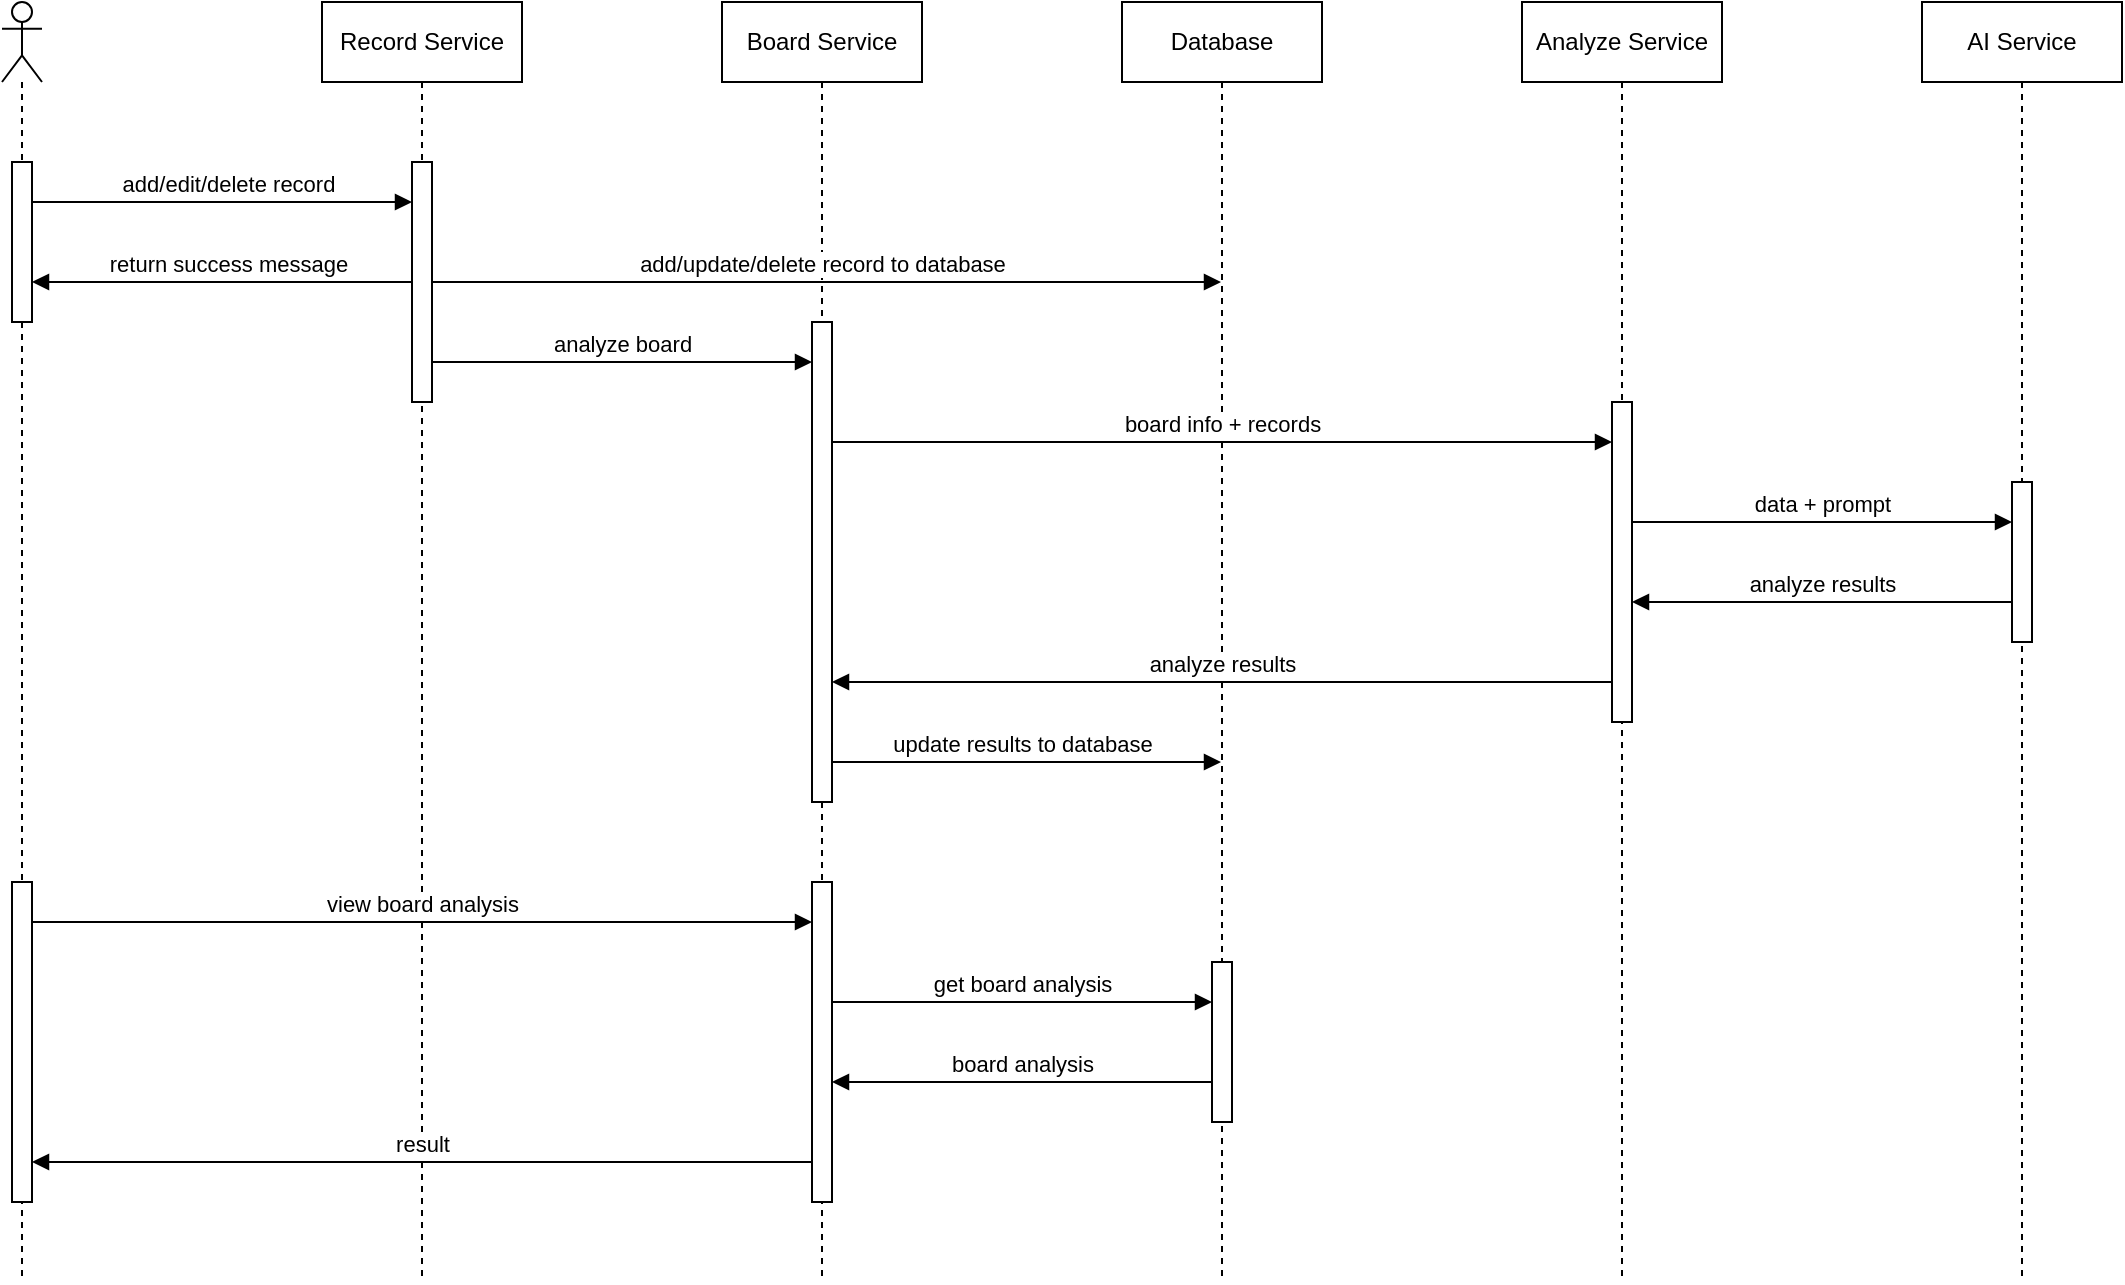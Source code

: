 <mxfile version="22.1.2" type="device">
  <diagram name="Page-1" id="9DwOfjiXW1wqvWT8-CYs">
    <mxGraphModel dx="1050" dy="621" grid="1" gridSize="10" guides="1" tooltips="1" connect="1" arrows="1" fold="1" page="1" pageScale="1" pageWidth="850" pageHeight="1100" math="0" shadow="0">
      <root>
        <mxCell id="0" />
        <mxCell id="1" parent="0" />
        <mxCell id="Io2IuBfDq80KIiAVthfn-10" value="" style="shape=umlLifeline;perimeter=lifelinePerimeter;whiteSpace=wrap;html=1;container=1;dropTarget=0;collapsible=0;recursiveResize=0;outlineConnect=0;portConstraint=eastwest;newEdgeStyle={&quot;curved&quot;:0,&quot;rounded&quot;:0};participant=umlActor;" parent="1" vertex="1">
          <mxGeometry x="250" y="140" width="20" height="640" as="geometry" />
        </mxCell>
        <mxCell id="Io2IuBfDq80KIiAVthfn-39" value="" style="html=1;points=[[0,0,0,0,5],[0,1,0,0,-5],[1,0,0,0,5],[1,1,0,0,-5]];perimeter=orthogonalPerimeter;outlineConnect=0;targetShapes=umlLifeline;portConstraint=eastwest;newEdgeStyle={&quot;curved&quot;:0,&quot;rounded&quot;:0};" parent="Io2IuBfDq80KIiAVthfn-10" vertex="1">
          <mxGeometry x="5" y="80" width="10" height="80" as="geometry" />
        </mxCell>
        <mxCell id="Io2IuBfDq80KIiAVthfn-40" value="" style="html=1;points=[[0,0,0,0,5],[0,1,0,0,-5],[1,0,0,0,5],[1,1,0,0,-5]];perimeter=orthogonalPerimeter;outlineConnect=0;targetShapes=umlLifeline;portConstraint=eastwest;newEdgeStyle={&quot;curved&quot;:0,&quot;rounded&quot;:0};" parent="Io2IuBfDq80KIiAVthfn-10" vertex="1">
          <mxGeometry x="5" y="440" width="10" height="160" as="geometry" />
        </mxCell>
        <mxCell id="Io2IuBfDq80KIiAVthfn-11" value="Record Service" style="shape=umlLifeline;perimeter=lifelinePerimeter;whiteSpace=wrap;html=1;container=1;dropTarget=0;collapsible=0;recursiveResize=0;outlineConnect=0;portConstraint=eastwest;newEdgeStyle={&quot;curved&quot;:0,&quot;rounded&quot;:0};" parent="1" vertex="1">
          <mxGeometry x="410" y="140" width="100" height="640" as="geometry" />
        </mxCell>
        <mxCell id="Io2IuBfDq80KIiAVthfn-14" value="" style="html=1;points=[[0,0,0,0,5],[0,1,0,0,-5],[1,0,0,0,5],[1,1,0,0,-5]];perimeter=orthogonalPerimeter;outlineConnect=0;targetShapes=umlLifeline;portConstraint=eastwest;newEdgeStyle={&quot;curved&quot;:0,&quot;rounded&quot;:0};" parent="Io2IuBfDq80KIiAVthfn-11" vertex="1">
          <mxGeometry x="45" y="80" width="10" height="120" as="geometry" />
        </mxCell>
        <mxCell id="Io2IuBfDq80KIiAVthfn-12" value="Board Service" style="shape=umlLifeline;perimeter=lifelinePerimeter;whiteSpace=wrap;html=1;container=1;dropTarget=0;collapsible=0;recursiveResize=0;outlineConnect=0;portConstraint=eastwest;newEdgeStyle={&quot;curved&quot;:0,&quot;rounded&quot;:0};" parent="1" vertex="1">
          <mxGeometry x="610" y="140" width="100" height="640" as="geometry" />
        </mxCell>
        <mxCell id="Io2IuBfDq80KIiAVthfn-16" value="" style="html=1;points=[[0,0,0,0,5],[0,1,0,0,-5],[1,0,0,0,5],[1,1,0,0,-5]];perimeter=orthogonalPerimeter;outlineConnect=0;targetShapes=umlLifeline;portConstraint=eastwest;newEdgeStyle={&quot;curved&quot;:0,&quot;rounded&quot;:0};" parent="Io2IuBfDq80KIiAVthfn-12" vertex="1">
          <mxGeometry x="45" y="160" width="10" height="240" as="geometry" />
        </mxCell>
        <mxCell id="Io2IuBfDq80KIiAVthfn-41" value="" style="html=1;points=[[0,0,0,0,5],[0,1,0,0,-5],[1,0,0,0,5],[1,1,0,0,-5]];perimeter=orthogonalPerimeter;outlineConnect=0;targetShapes=umlLifeline;portConstraint=eastwest;newEdgeStyle={&quot;curved&quot;:0,&quot;rounded&quot;:0};" parent="Io2IuBfDq80KIiAVthfn-12" vertex="1">
          <mxGeometry x="45" y="440" width="10" height="160" as="geometry" />
        </mxCell>
        <mxCell id="Io2IuBfDq80KIiAVthfn-13" value="add/edit/delete record" style="html=1;verticalAlign=bottom;endArrow=block;curved=0;rounded=0;" parent="1" source="Io2IuBfDq80KIiAVthfn-39" target="Io2IuBfDq80KIiAVthfn-14" edge="1">
          <mxGeometry x="0.034" width="80" relative="1" as="geometry">
            <mxPoint x="299.667" y="240" as="sourcePoint" />
            <mxPoint x="455" y="240" as="targetPoint" />
            <Array as="points">
              <mxPoint x="370" y="240" />
            </Array>
            <mxPoint as="offset" />
          </mxGeometry>
        </mxCell>
        <mxCell id="Io2IuBfDq80KIiAVthfn-15" value="return success message" style="html=1;verticalAlign=bottom;endArrow=block;curved=0;rounded=0;" parent="1" target="Io2IuBfDq80KIiAVthfn-39" edge="1">
          <mxGeometry x="-0.034" width="80" relative="1" as="geometry">
            <mxPoint x="455" y="280" as="sourcePoint" />
            <mxPoint x="299.667" y="280" as="targetPoint" />
            <mxPoint as="offset" />
          </mxGeometry>
        </mxCell>
        <mxCell id="Io2IuBfDq80KIiAVthfn-17" value="analyze board" style="html=1;verticalAlign=bottom;endArrow=block;curved=0;rounded=0;" parent="1" source="Io2IuBfDq80KIiAVthfn-14" target="Io2IuBfDq80KIiAVthfn-16" edge="1">
          <mxGeometry width="80" relative="1" as="geometry">
            <mxPoint x="530" y="300" as="sourcePoint" />
            <mxPoint x="610" y="300" as="targetPoint" />
            <Array as="points">
              <mxPoint x="570" y="320" />
            </Array>
            <mxPoint as="offset" />
          </mxGeometry>
        </mxCell>
        <mxCell id="Io2IuBfDq80KIiAVthfn-18" value="Database" style="shape=umlLifeline;perimeter=lifelinePerimeter;whiteSpace=wrap;html=1;container=1;dropTarget=0;collapsible=0;recursiveResize=0;outlineConnect=0;portConstraint=eastwest;newEdgeStyle={&quot;curved&quot;:0,&quot;rounded&quot;:0};" parent="1" vertex="1">
          <mxGeometry x="810" y="140" width="100" height="640" as="geometry" />
        </mxCell>
        <mxCell id="Io2IuBfDq80KIiAVthfn-43" value="" style="html=1;points=[[0,0,0,0,5],[0,1,0,0,-5],[1,0,0,0,5],[1,1,0,0,-5]];perimeter=orthogonalPerimeter;outlineConnect=0;targetShapes=umlLifeline;portConstraint=eastwest;newEdgeStyle={&quot;curved&quot;:0,&quot;rounded&quot;:0};" parent="Io2IuBfDq80KIiAVthfn-18" vertex="1">
          <mxGeometry x="45" y="480" width="10" height="80" as="geometry" />
        </mxCell>
        <mxCell id="Io2IuBfDq80KIiAVthfn-20" value="add/update/delete record to database" style="html=1;verticalAlign=bottom;endArrow=block;curved=0;rounded=0;" parent="1" source="Io2IuBfDq80KIiAVthfn-14" target="Io2IuBfDq80KIiAVthfn-18" edge="1">
          <mxGeometry x="-0.011" width="80" relative="1" as="geometry">
            <mxPoint x="470" y="240" as="sourcePoint" />
            <mxPoint x="864.5" y="240" as="targetPoint" />
            <mxPoint as="offset" />
          </mxGeometry>
        </mxCell>
        <mxCell id="Io2IuBfDq80KIiAVthfn-27" value="Analyze Service" style="shape=umlLifeline;perimeter=lifelinePerimeter;whiteSpace=wrap;html=1;container=1;dropTarget=0;collapsible=0;recursiveResize=0;outlineConnect=0;portConstraint=eastwest;newEdgeStyle={&quot;curved&quot;:0,&quot;rounded&quot;:0};" parent="1" vertex="1">
          <mxGeometry x="1010" y="140" width="100" height="640" as="geometry" />
        </mxCell>
        <mxCell id="Io2IuBfDq80KIiAVthfn-30" value="" style="html=1;points=[[0,0,0,0,5],[0,1,0,0,-5],[1,0,0,0,5],[1,1,0,0,-5]];perimeter=orthogonalPerimeter;outlineConnect=0;targetShapes=umlLifeline;portConstraint=eastwest;newEdgeStyle={&quot;curved&quot;:0,&quot;rounded&quot;:0};" parent="Io2IuBfDq80KIiAVthfn-27" vertex="1">
          <mxGeometry x="45" y="200" width="10" height="160" as="geometry" />
        </mxCell>
        <mxCell id="Io2IuBfDq80KIiAVthfn-31" value="board info + records" style="html=1;verticalAlign=bottom;endArrow=block;curved=0;rounded=0;" parent="1" source="Io2IuBfDq80KIiAVthfn-16" target="Io2IuBfDq80KIiAVthfn-30" edge="1">
          <mxGeometry width="80" relative="1" as="geometry">
            <mxPoint x="665" y="360.0" as="sourcePoint" />
            <mxPoint x="1055" y="360.0" as="targetPoint" />
            <Array as="points">
              <mxPoint x="825" y="360" />
            </Array>
            <mxPoint as="offset" />
          </mxGeometry>
        </mxCell>
        <mxCell id="Io2IuBfDq80KIiAVthfn-32" value="analyze results" style="html=1;verticalAlign=bottom;endArrow=block;curved=0;rounded=0;" parent="1" source="Io2IuBfDq80KIiAVthfn-30" target="Io2IuBfDq80KIiAVthfn-16" edge="1">
          <mxGeometry width="80" relative="1" as="geometry">
            <mxPoint x="1055" y="480" as="sourcePoint" />
            <mxPoint x="665" y="480" as="targetPoint" />
            <Array as="points">
              <mxPoint x="900" y="480" />
            </Array>
            <mxPoint as="offset" />
          </mxGeometry>
        </mxCell>
        <mxCell id="Io2IuBfDq80KIiAVthfn-33" value="update results to database" style="html=1;verticalAlign=bottom;endArrow=block;curved=0;rounded=0;" parent="1" edge="1">
          <mxGeometry x="-0.023" width="80" relative="1" as="geometry">
            <mxPoint x="665" y="520" as="sourcePoint" />
            <mxPoint x="859.5" y="520" as="targetPoint" />
            <mxPoint as="offset" />
          </mxGeometry>
        </mxCell>
        <mxCell id="Io2IuBfDq80KIiAVthfn-34" value="AI Service" style="shape=umlLifeline;perimeter=lifelinePerimeter;whiteSpace=wrap;html=1;container=1;dropTarget=0;collapsible=0;recursiveResize=0;outlineConnect=0;portConstraint=eastwest;newEdgeStyle={&quot;curved&quot;:0,&quot;rounded&quot;:0};" parent="1" vertex="1">
          <mxGeometry x="1210" y="140" width="100" height="640" as="geometry" />
        </mxCell>
        <mxCell id="Io2IuBfDq80KIiAVthfn-35" value="" style="html=1;points=[[0,0,0,0,5],[0,1,0,0,-5],[1,0,0,0,5],[1,1,0,0,-5]];perimeter=orthogonalPerimeter;outlineConnect=0;targetShapes=umlLifeline;portConstraint=eastwest;newEdgeStyle={&quot;curved&quot;:0,&quot;rounded&quot;:0};" parent="Io2IuBfDq80KIiAVthfn-34" vertex="1">
          <mxGeometry x="45" y="240" width="10" height="80" as="geometry" />
        </mxCell>
        <mxCell id="Io2IuBfDq80KIiAVthfn-37" value="data + prompt" style="html=1;verticalAlign=bottom;endArrow=block;curved=0;rounded=0;" parent="1" edge="1">
          <mxGeometry width="80" relative="1" as="geometry">
            <mxPoint x="1065" y="400" as="sourcePoint" />
            <mxPoint x="1255" y="400" as="targetPoint" />
            <mxPoint as="offset" />
            <Array as="points">
              <mxPoint x="1190" y="400" />
            </Array>
          </mxGeometry>
        </mxCell>
        <mxCell id="Io2IuBfDq80KIiAVthfn-38" value="analyze results" style="html=1;verticalAlign=bottom;endArrow=block;curved=0;rounded=0;" parent="1" edge="1">
          <mxGeometry width="80" relative="1" as="geometry">
            <mxPoint x="1255" y="440" as="sourcePoint" />
            <mxPoint x="1065" y="440" as="targetPoint" />
            <Array as="points" />
            <mxPoint as="offset" />
          </mxGeometry>
        </mxCell>
        <mxCell id="Io2IuBfDq80KIiAVthfn-42" value="view board analysis" style="html=1;verticalAlign=bottom;endArrow=block;curved=0;rounded=0;" parent="1" source="Io2IuBfDq80KIiAVthfn-40" edge="1">
          <mxGeometry width="80" relative="1" as="geometry">
            <mxPoint x="305.0" y="600" as="sourcePoint" />
            <mxPoint x="655" y="600" as="targetPoint" />
            <mxPoint as="offset" />
          </mxGeometry>
        </mxCell>
        <mxCell id="Io2IuBfDq80KIiAVthfn-44" value="get board analysis" style="html=1;verticalAlign=bottom;endArrow=block;curved=0;rounded=0;" parent="1" edge="1">
          <mxGeometry width="80" relative="1" as="geometry">
            <mxPoint x="665" y="640" as="sourcePoint" />
            <mxPoint x="855" y="640" as="targetPoint" />
            <mxPoint as="offset" />
          </mxGeometry>
        </mxCell>
        <mxCell id="Io2IuBfDq80KIiAVthfn-45" value="board analysis" style="html=1;verticalAlign=bottom;endArrow=block;curved=0;rounded=0;" parent="1" edge="1">
          <mxGeometry width="80" relative="1" as="geometry">
            <mxPoint x="855" y="680" as="sourcePoint" />
            <mxPoint x="665" y="680" as="targetPoint" />
            <mxPoint as="offset" />
          </mxGeometry>
        </mxCell>
        <mxCell id="Io2IuBfDq80KIiAVthfn-46" value="result" style="html=1;verticalAlign=bottom;endArrow=block;curved=0;rounded=0;" parent="1" edge="1">
          <mxGeometry width="80" relative="1" as="geometry">
            <mxPoint x="655" y="720" as="sourcePoint" />
            <mxPoint x="265" y="720" as="targetPoint" />
            <mxPoint as="offset" />
          </mxGeometry>
        </mxCell>
      </root>
    </mxGraphModel>
  </diagram>
</mxfile>
